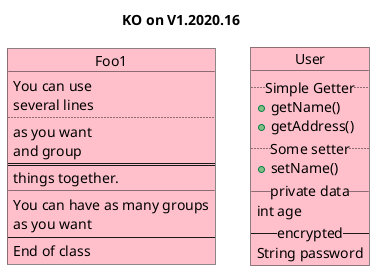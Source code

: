 {
  "sha1": "5ymfz51mexnwi4ukvehgk0ingtjrqcv",
  "insertion": {
    "when": "2024-05-30T20:48:20.830Z",
    "url": "https://forum.plantuml.net/12089/creole-horizontal-object-strong-horizontal-activity-mindmap",
    "user": "plantuml@gmail.com"
  }
}
@startuml
title **KO** on V1.2020.16

object Foo1 #pink  {
  You can use
  several lines
  ..
  as you want
  and group
  ==
  things together.
  __
  You can have as many groups
  as you want
  --
  End of class
}

object User #pink {
  .. Simple Getter ..
  + getName()
  + getAddress()
  .. Some setter ..
  + setName()
  __ private data __
  int age
  -- encrypted --
  String password
}
@enduml
